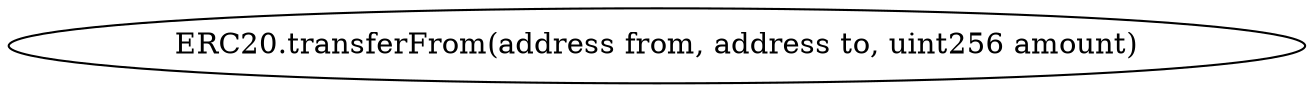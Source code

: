 digraph "" {
	graph [bb="0,0,516.6,36"];
	node [label="\N"];
	"ERC20.transferFrom(address from, address to, uint256 amount)"	 [height=0.5,
		pos="258.3,18",
		width=7.175];
}
